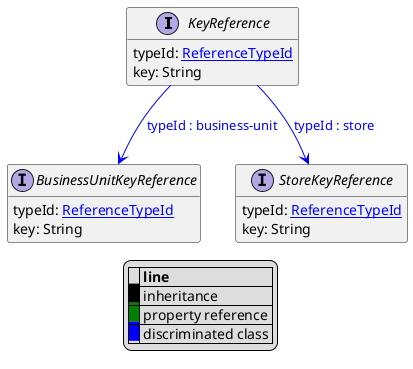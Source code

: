 @startuml

hide empty fields
hide empty methods
legend
|= |= line |
|<back:black>   </back>| inheritance |
|<back:green>   </back>| property reference |
|<back:blue>   </back>| discriminated class |
endlegend
interface KeyReference [[KeyReference.svg]]  {
    typeId: [[ReferenceTypeId.svg ReferenceTypeId]]
    key: String
}


interface BusinessUnitKeyReference [[BusinessUnitKeyReference.svg]]  {
    typeId: [[ReferenceTypeId.svg ReferenceTypeId]]
    key: String
}
interface StoreKeyReference [[StoreKeyReference.svg]]  {
    typeId: [[ReferenceTypeId.svg ReferenceTypeId]]
    key: String
}

KeyReference --> BusinessUnitKeyReference #blue;text:blue : "typeId : business-unit"
KeyReference --> StoreKeyReference #blue;text:blue : "typeId : store"

@enduml
